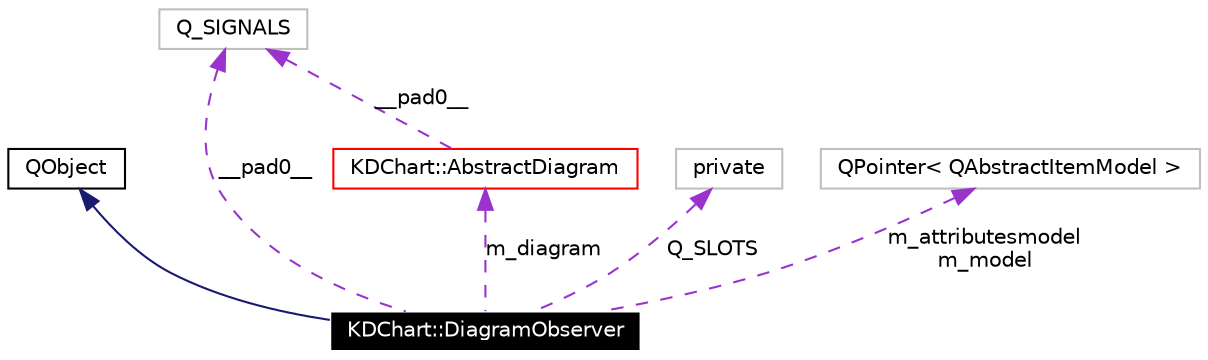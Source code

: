 digraph G
{
  edge [fontname="Helvetica",fontsize=10,labelfontname="Helvetica",labelfontsize=10];
  node [fontname="Helvetica",fontsize=10,shape=record];
  Node352 [label="KDChart::DiagramObserver",height=0.2,width=0.4,color="white", fillcolor="black", style="filled" fontcolor="white"];
  Node353 -> Node352 [dir=back,color="midnightblue",fontsize=10,style="solid",fontname="Helvetica"];
  Node353 [label="QObject",height=0.2,width=0.4,color="black",URL="$class_q_object.html"];
  Node354 -> Node352 [dir=back,color="darkorchid3",fontsize=10,style="dashed",label="__pad0__",fontname="Helvetica"];
  Node354 [label="Q_SIGNALS",height=0.2,width=0.4,color="grey75"];
  Node355 -> Node352 [dir=back,color="darkorchid3",fontsize=10,style="dashed",label="Q_SLOTS",fontname="Helvetica"];
  Node355 [label="private",height=0.2,width=0.4,color="grey75"];
  Node356 -> Node352 [dir=back,color="darkorchid3",fontsize=10,style="dashed",label="m_diagram",fontname="Helvetica"];
  Node356 [label="KDChart::AbstractDiagram",height=0.2,width=0.4,color="red",URL="$class_k_d_chart_1_1_abstract_diagram.html"];
  Node354 -> Node356 [dir=back,color="darkorchid3",fontsize=10,style="dashed",label="__pad0__",fontname="Helvetica"];
  Node358 -> Node352 [dir=back,color="darkorchid3",fontsize=10,style="dashed",label="m_attributesmodel\nm_model",fontname="Helvetica"];
  Node358 [label="QPointer\< QAbstractItemModel \>",height=0.2,width=0.4,color="grey75"];
}
